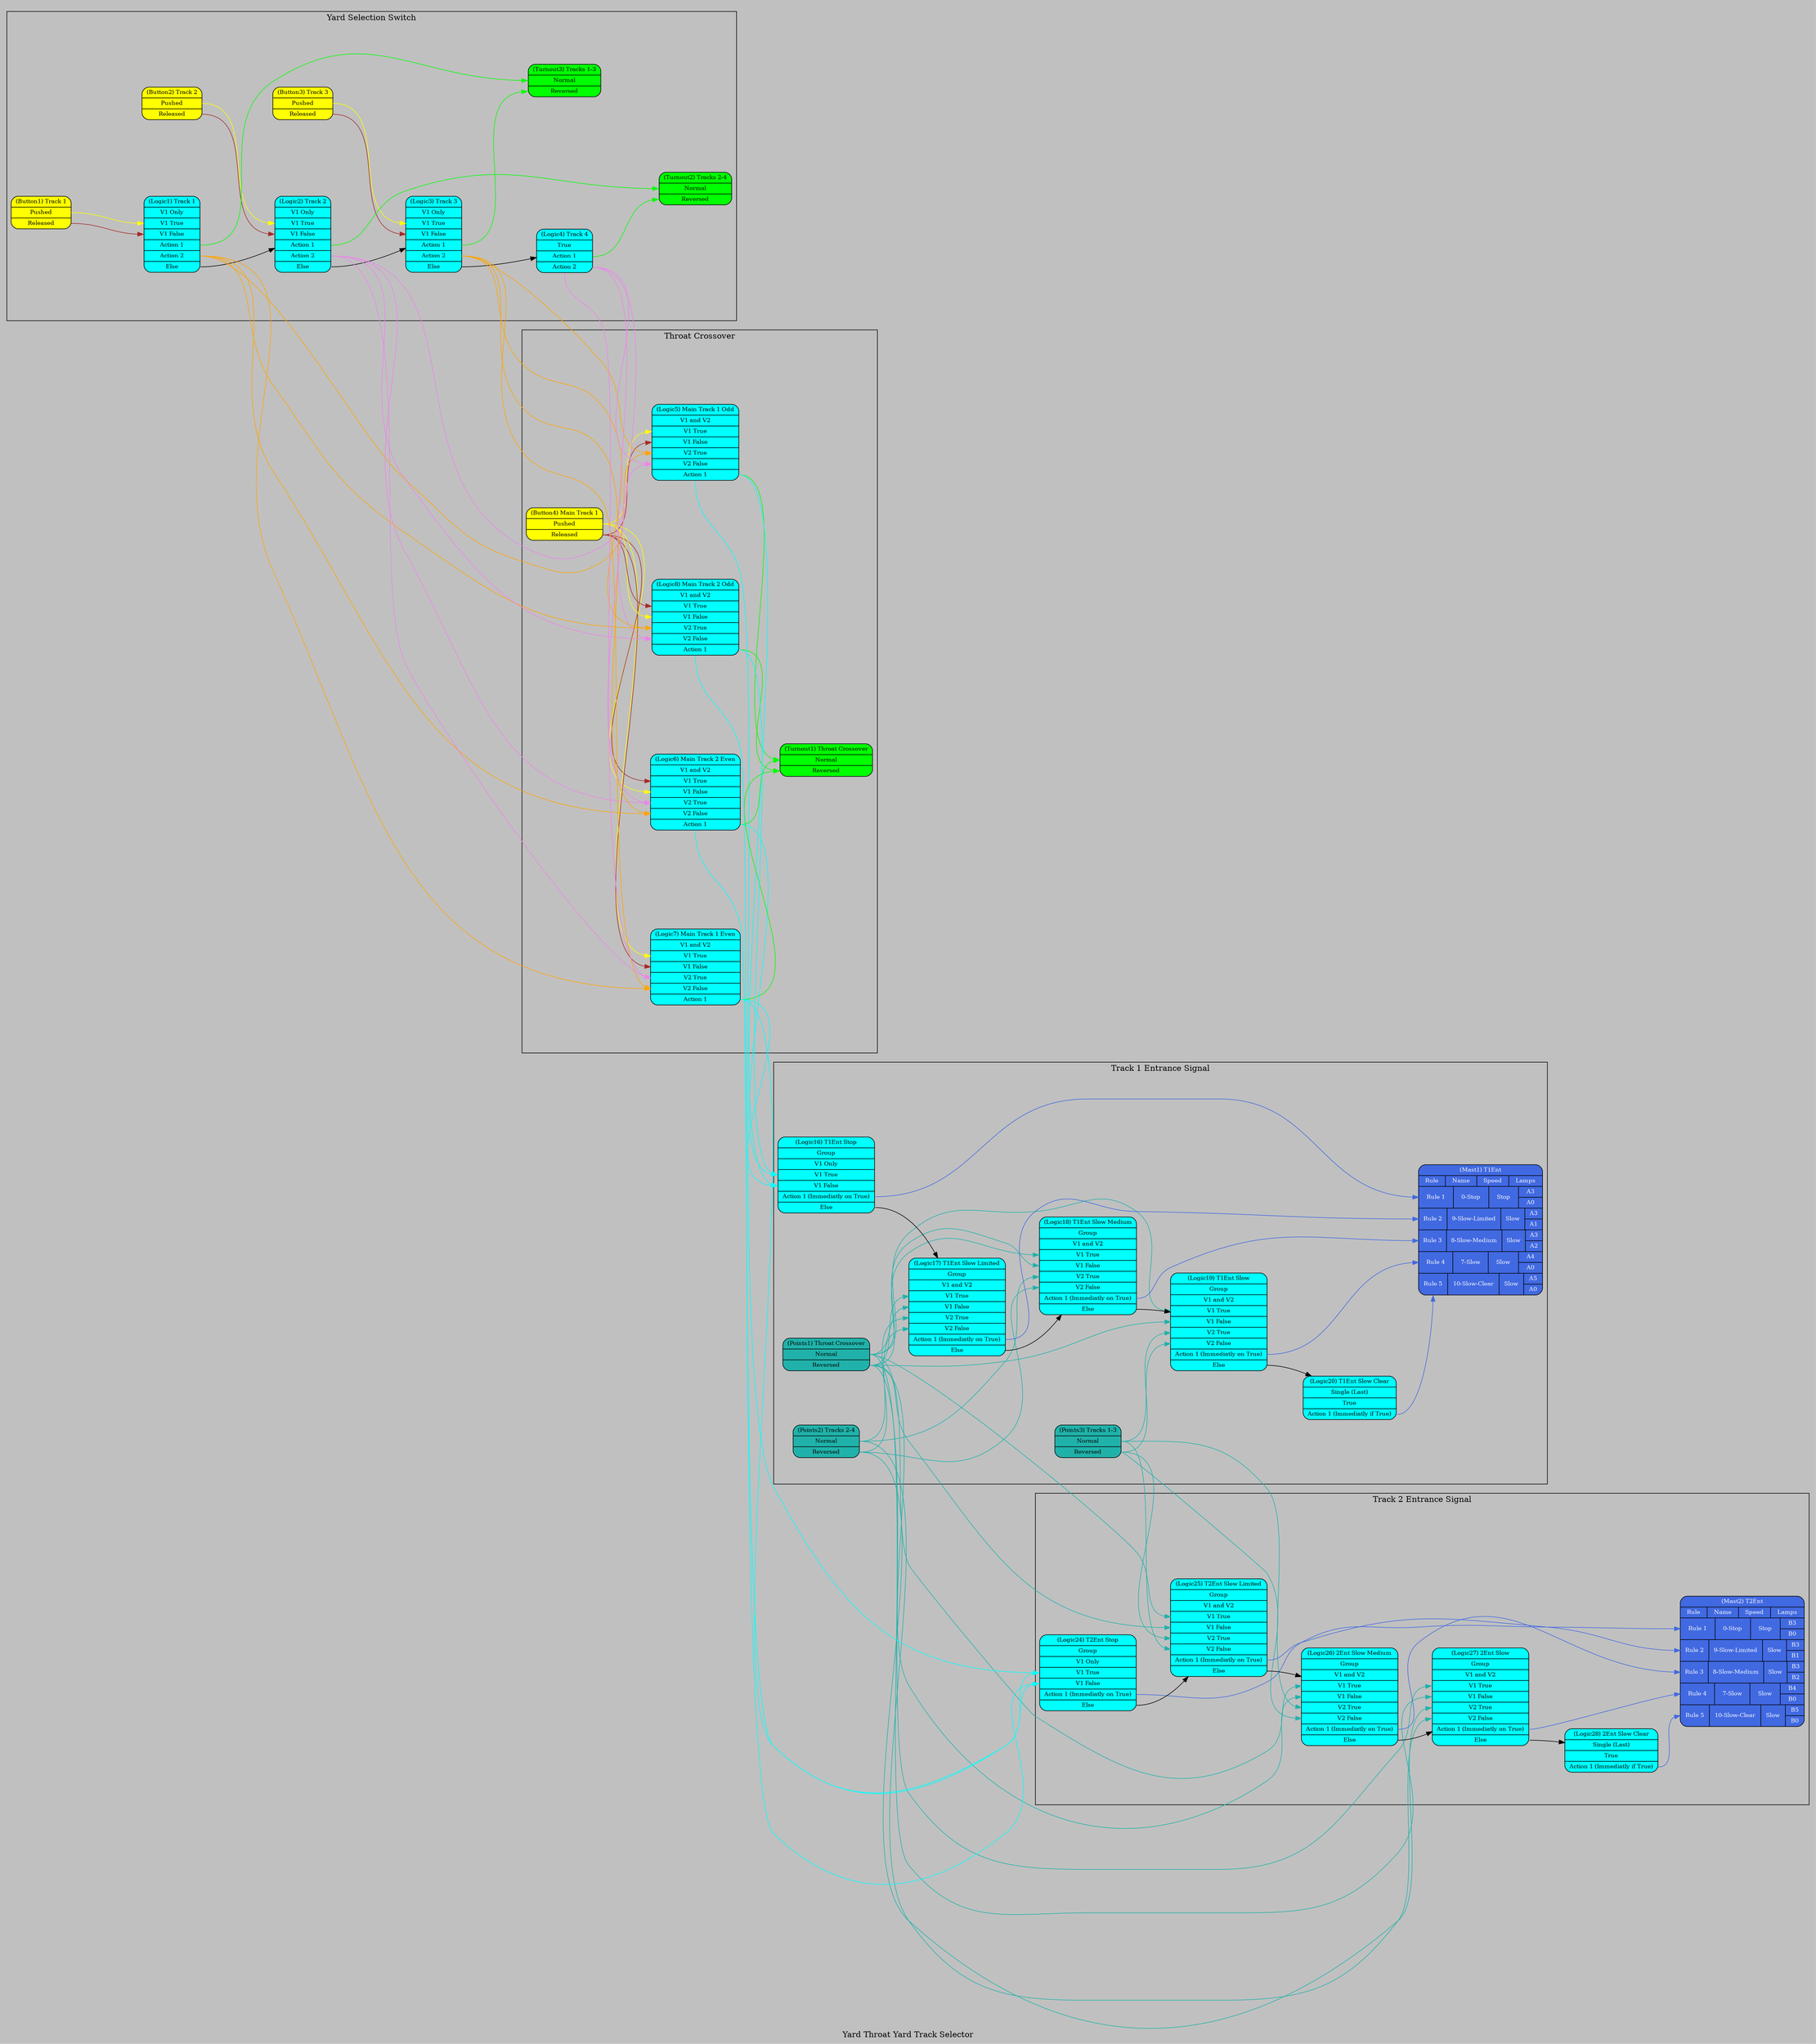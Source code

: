 digraph YardThroat_YardSelect {
    ratio=1;
    label="Yard Throat Yard Track Selector";
    bgcolor="gray";
    rankdir=LR;
    ranksep="equally";
    /*nodesep=0.5;*/
    node [shape=Mrecord, style="filled"];
    /* Button Input Nodes */
    button1 [fontsize="10", fillcolor="yellow", label ="(Button1) Track 1|<on> Pushed|<off> Released"];
    button2 [fontsize="10", fillcolor="yellow", label ="(Button2) Track 2|<on> Pushed|<off> Released"];
    button3 [fontsize="10", fillcolor="yellow", label ="(Button3) Track 3|<on> Pushed|<off> Released"];
    button4 [fontsize="10", fillcolor="yellow", label ="(Button4) Main Track 1|<on> Pushed|<off> Released"];
    

    /* Turnout motors */
    Turnout1 [fontsize="10", fillcolor="green", 
        label ="(Turnout1) Throat Crossover|<normal> Normal|<reversed> Reversed"];
    Turnout2 [fontsize="10", fillcolor="green", 
        label ="(Turnout2) Tracks 2-4|<normal> Normal|<reversed> Reversed"];
    Turnout3 [fontsize="10", fillcolor="green", 
        label ="(Turnout3) Tracks 1-3|<normal> Normal|<reversed> Reversed"];
    /* Turnout points */
    Points1  [fontsize="10", fillcolor="LightSeaGreen",
        label ="(Points1) Throat Crossover|<normal> Normal|<reversed> Reversed"];
    Points2  [fontsize="10", fillcolor="LightSeaGreen",
        label ="(Points2) Tracks 2-4|<normal> Normal|<reversed> Reversed"];
    Points3  [fontsize="10", fillcolor="LightSeaGreen",
        label ="(Points3) Tracks 1-3|<normal> Normal|<reversed> Reversed"];
        
    /* Yard selection logic */
    subgraph clusterYardSelection {
        label="Yard Selection Switch";    
        /* Yard track selection logic nodes (cascading if/else tree) */
        Logic1 [fontsize="10", fillcolor="cyan", label ="(Logic1) Track 1|V1 Only|<V1True> V1 True|<V1False> V1 False|<A1> Action 1|<A2> Action 2|<else> Else"];
        Logic2 [fontsize="10", fillcolor="cyan", label ="(Logic2) Track 2|V1 Only|<V1True> V1 True|<V1False> V1 False|<A1> Action 1|<A2> Action 2|<else> Else"];
        Logic3 [fontsize="10", fillcolor="cyan", label ="(Logic3) Track 3|V1 Only|<V1True> V1 True|<V1False> V1 False|<A1> Action 1|<A2> Action 2|<else> Else"];
        Logic4 [fontsize="10", fillcolor="cyan", label ="(Logic4) Track 4|True|<A1> Action 1|<A2> Action 2"];

        button1:on -> Logic1:V1True [color="yellow"];
        button1:off -> Logic1:V1False [color="brown"];
        Logic1:else -> Logic2;
        button2:on -> Logic2:V1True [color="yellow"];
        button2:off -> Logic2:V1False [color="brown"];
        Logic2:else -> Logic3;
        button3:on -> Logic3:V1True [color="yellow"];
        button3:off -> Logic3:V1False [color="brown"];
        Logic3:else -> Logic4;
    
        Logic1:A1 -> Turnout3:normal [color="green"];
        Logic2:A1 -> Turnout2:normal [color="green"];
        Logic3:A1 -> Turnout3:reversed [color="green"];
        Logic4:A1 -> Turnout2:reversed [color="green"];
    }
    
    subgraph clusterThroatCrossover {
        label="Throat Crossover";
            
        /* Throat Crossover logic nodes (single logic elements) */
        Logic5 [fontsize="10", fillcolor="cyan", 
           label ="(Logic5) Main Track 1 Odd|V1 and V2|<V1True> V1 True|<V1False> V1 False|<V2True> V2 True|<V2False> V2 False|<A1> Action 1"];
        Logic6 [fontsize="10", fillcolor="cyan", 
           label ="(Logic6) Main Track 2 Even|V1 and V2|<V1True> V1 True|<V1False> V1 False|<V2True> V2 True|<V2False> V2 False|<A1> Action 1"];
        Logic7 [fontsize="10", fillcolor="cyan", 
           label ="(Logic7) Main Track 1 Even|V1 and V2|<V1True> V1 True|<V1False> V1 False|<V2True> V2 True|<V2False> V2 False|<A1> Action 1"];
        Logic8 [fontsize="10", fillcolor="cyan", 
           label ="(Logic8) Main Track 2 Odd|V1 and V2|<V1True> V1 True|<V1False> V1 False|<V2True> V2 True|<V2False> V2 False|<A1> Action 1"];
    
        /* Throat Crossover logic */
        button4:on -> Logic5:V1True [color="yellow"];
        button4:on -> Logic7:V1True [color="yellow"];
        button4:on -> Logic6:V1False [color="yellow"];
        button4:on -> Logic8:V1False [color="yellow"];
    
        button4:off -> Logic5:V1False [color="brown"];
        button4:off -> Logic7:V1False [color="brown"];
        button4:off -> Logic6:V1True [color="brown"];
        button4:off -> Logic8:V1True [color="brown"];
    
        Logic1:A2 -> Logic5:V2True [color="orange"];
        Logic2:A2 -> Logic5:V2False [color="violet"];
        Logic3:A2 -> Logic5:V2True [color="orange"];
        Logic4:A2 -> Logic5:V2False [color="violet"];
    
        Logic1:A2 -> Logic6:V2False [color="orange"];
        Logic2:A2 -> Logic6:V2True [color="violet"];
        Logic3:A2 -> Logic6:V2False [color="orange"];
        Logic4:A2 -> Logic6:V2True [color="violet"];
    
        Logic1:A2 -> Logic7:V2False [color="orange"];
        Logic2:A2 -> Logic7:V2True [color="violet"];
        Logic3:A2 -> Logic7:V2False [color="orange"];
        Logic4:A2 -> Logic7:V2True [color="violet"];
    
        Logic1:A2 -> Logic8:V2True [color="orange"];
        Logic2:A2 -> Logic8:V2False [color="violet"];
        Logic3:A2 -> Logic8:V2True [color="orange"];
        Logic4:A2 -> Logic8:V2False [color="violet"];
    
        Logic5:A1 -> Turnout1:normal [color="green"];
        Logic6:A1 -> Turnout1:normal [color="green"];
        Logic7:A1 -> Turnout1:reversed [color="green"];
        Logic8:A1 -> Turnout1:reversed [color="green"];
    }
    subgraph clusterTrack1EntranceSignal {
        label="Track 1 Entrance Signal";
        Mast1 [fontsize="10", fillcolor="RoyalBlue", fontcolor="white",
            label ="(Mast1) T1Ent|{Rule|Name|Speed|Lamps}|{<R1>Rule 1|0-Stop|Stop|{A3|A0}}|{<R2>Rule 2|9-Slow-Limited|Slow|{A3|A1}}|{<R3>Rule 3|8-Slow-Medium|Slow|{A3|A2}}|{<R4>Rule 4|7-Slow|Slow|{A4|A0}}|{<R5>Rule 5|10-Slow-Clear|Slow|{A5|A0}}"];
        Logic16 [fontsize="10", fillcolor="cyan", 
            label ="(Logic16) T1Ent Stop|Group|V1 Only|<V1True> V1 True|<V1False> V1 False|<A1> Action 1 (Immediatly on True)|<else>Else"];
        Logic16:else -> Logic17;
        Logic16:A1 -> Mast1:R1 [color="RoyalBlue"];
        Logic5:A1 -> Logic16:V1False [color="cyan"];
        Logic7:A1 -> Logic16:V1False [color="cyan"];
        Logic6:A1 -> Logic16:V1True [color="cyan"];
        Logic8:A1 -> Logic16:V1True [color="cyan"];

        Logic17 [fontsize="10", fillcolor="cyan",
            label ="(Logic17) T1Ent Slow Limited|Group|V1 and V2|<V1True> V1 True|<V1False> V1 False|<V2True> V2 True|<V2False> V2 False|<A1> Action 1 (Immediatly on True)|<else>Else"];
        Logic17:else -> Logic18;
        Logic17:A1 -> Mast1:R2 [color="RoyalBlue"];
        Points1:reversed -> Logic17:V1True [color="LightSeaGreen"];
        Points1:normal   -> Logic17:V1False [color="LightSeaGreen"];
        Points2:reversed -> Logic17:V2True [color="LightSeaGreen"];
        Points2:normal   -> Logic17:V2False [color="LightSeaGreen"];
        
        Logic18 [fontsize="10", fillcolor="cyan",
            label ="(Logic18) T1Ent Slow Medium|Group|V1 and V2|<V1True> V1 True|<V1False> V1 False|<V2True> V2 True|<V2False> V2 False|<A1> Action 1 (Immediatly on True)|<else>Else"];
        Logic18:else -> Logic19;
        Logic18:A1 -> Mast1:R3 [color="RoyalBlue"];
        Points1:reversed -> Logic18:V1True [color="LightSeaGreen"];
        Points1:normal   -> Logic18:V1False [color="LightSeaGreen"];
        Points2:normal   -> Logic18:V2True [color="LightSeaGreen"];
        Points2:reversed -> Logic18:V2False [color="LightSeaGreen"];
        
        Logic19 [fontsize="10", fillcolor="cyan",
            label ="(Logic19) T1Ent Slow|Group|V1 and V2|<V1True> V1 True|<V1False> V1 False|<V2True> V2 True|<V2False> V2 False|<A1> Action 1 (Immediatly on True)|<else>Else"];
        Logic19:else -> Logic20;
        Logic19:A1 -> Mast1:R4 [color="RoyalBlue"];
        Points1:normal   -> Logic19:V1True [color="LightSeaGreen"];
        Points1:reversed -> Logic19:V1False [color="LightSeaGreen"];
        Points3:reversed -> Logic19:V2True [color="LightSeaGreen"];
        Points3:normal   -> Logic19:V2False [color="LightSeaGreen"];
        
        Logic20 [fontsize="10", fillcolor="cyan",
            label ="(Logic20) T1Ent Slow Clear|Single (Last)|True|<A1> Action 1 (Immediatly if True)}"]
        Logic20:A1 -> Mast1:R5 [color="RoyalBlue"];

    }
    subgraph clusterTrack2EntranceSignal {
        label="Track 2 Entrance Signal";
        Mast2 [fontsize="10", fillcolor="RoyalBlue", fontcolor="white",
            label ="(Mast2) T2Ent|{Rule|Name|Speed|Lamps}|{<R1>Rule 1|0-Stop|Stop|{B3|B0}}|{<R2>Rule 2|9-Slow-Limited|Slow|{B3|B1}}|{<R3>Rule 3|8-Slow-Medium|Slow|{B3|B2}}|{<R4>Rule 4|7-Slow|Slow|{B4|B0}}|{<R5>Rule 5|10-Slow-Clear|Slow|{B5|B0}}"];
        Logic24 [fontsize="10", fillcolor="cyan", 
            label ="(Logic24) T2Ent Stop|Group|V1 Only|<V1True> V1 True|<V1False> V1 False|<A1> Action 1 (Immediatly on True)|<else>Else"];
        Logic24:else -> Logic25;
        Logic24:A1 -> Mast2:R1 [color="RoyalBlue"];
        Logic6:A1 -> Logic24:V1False [color="cyan"];
        Logic8:A1 -> Logic24:V1False [color="cyan"];
        Logic5:A1 -> Logic24:V1True [color="cyan"];
        Logic7:A1 -> Logic24:V1True [color="cyan"];

        Logic25 [fontsize="10", fillcolor="cyan",
            label ="(Logic25) T2Ent Slow Limited|Group|V1 and V2|<V1True> V1 True|<V1False> V1 False|<V2True> V2 True|<V2False> V2 False|<A1> Action 1 (Immediatly on True)|<else>Else"];
        Logic25:else -> Logic26;
        Logic25:A1 -> Mast2:R2 [color="RoyalBlue"];
        Points1:normal -> Logic25:V1True [color="LightSeaGreen"];
        Points1:reversed   -> Logic25:V1False [color="LightSeaGreen"];
        Points3:reversed -> Logic25:V2True [color="LightSeaGreen"];
        Points3:normal   -> Logic25:V2False [color="LightSeaGreen"];
        
        Logic26 [fontsize="10", fillcolor="cyan",
            label ="(Logic26) 2Ent Slow Medium|Group|V1 and V2|<V1True> V1 True|<V1False> V1 False|<V2True> V2 True|<V2False> V2 False|<A1> Action 1 (Immediatly on True)|<else>Else"];
        Logic26:else -> Logic27;
        Logic26:A1 -> Mast2:R3 [color="RoyalBlue"];
        Points1:normal -> Logic26:V1True [color="LightSeaGreen"];
        Points1:reversed   -> Logic26:V1False [color="LightSeaGreen"];
        Points3:normal   -> Logic26:V2True [color="LightSeaGreen"];
        Points3:reversed -> Logic26:V2False [color="LightSeaGreen"];
        
        Logic27 [fontsize="10", fillcolor="cyan",
            label ="(Logic27) 2Ent Slow|Group|V1 and V2|<V1True> V1 True|<V1False> V1 False|<V2True> V2 True|<V2False> V2 False|<A1> Action 1 (Immediatly on True)|<else>Else"];
        Logic27:else -> Logic28;
        Logic27:A1 -> Mast2:R4 [color="RoyalBlue"];
        Points1:normal   -> Logic27:V1True [color="LightSeaGreen"];
        Points1:reversed -> Logic27:V1False [color="LightSeaGreen"];
        Points2:reversed -> Logic27:V2True [color="LightSeaGreen"];
        Points2:normal   -> Logic27:V2False [color="LightSeaGreen"];
        
        Logic28 [fontsize="10", fillcolor="cyan",
            label ="(Logic28) 2Ent Slow Clear|Single (Last)|True|<A1> Action 1 (Immediatly if True)}"]
        Logic28:A1 -> Mast2:R5 [color="RoyalBlue"];

    }
}
